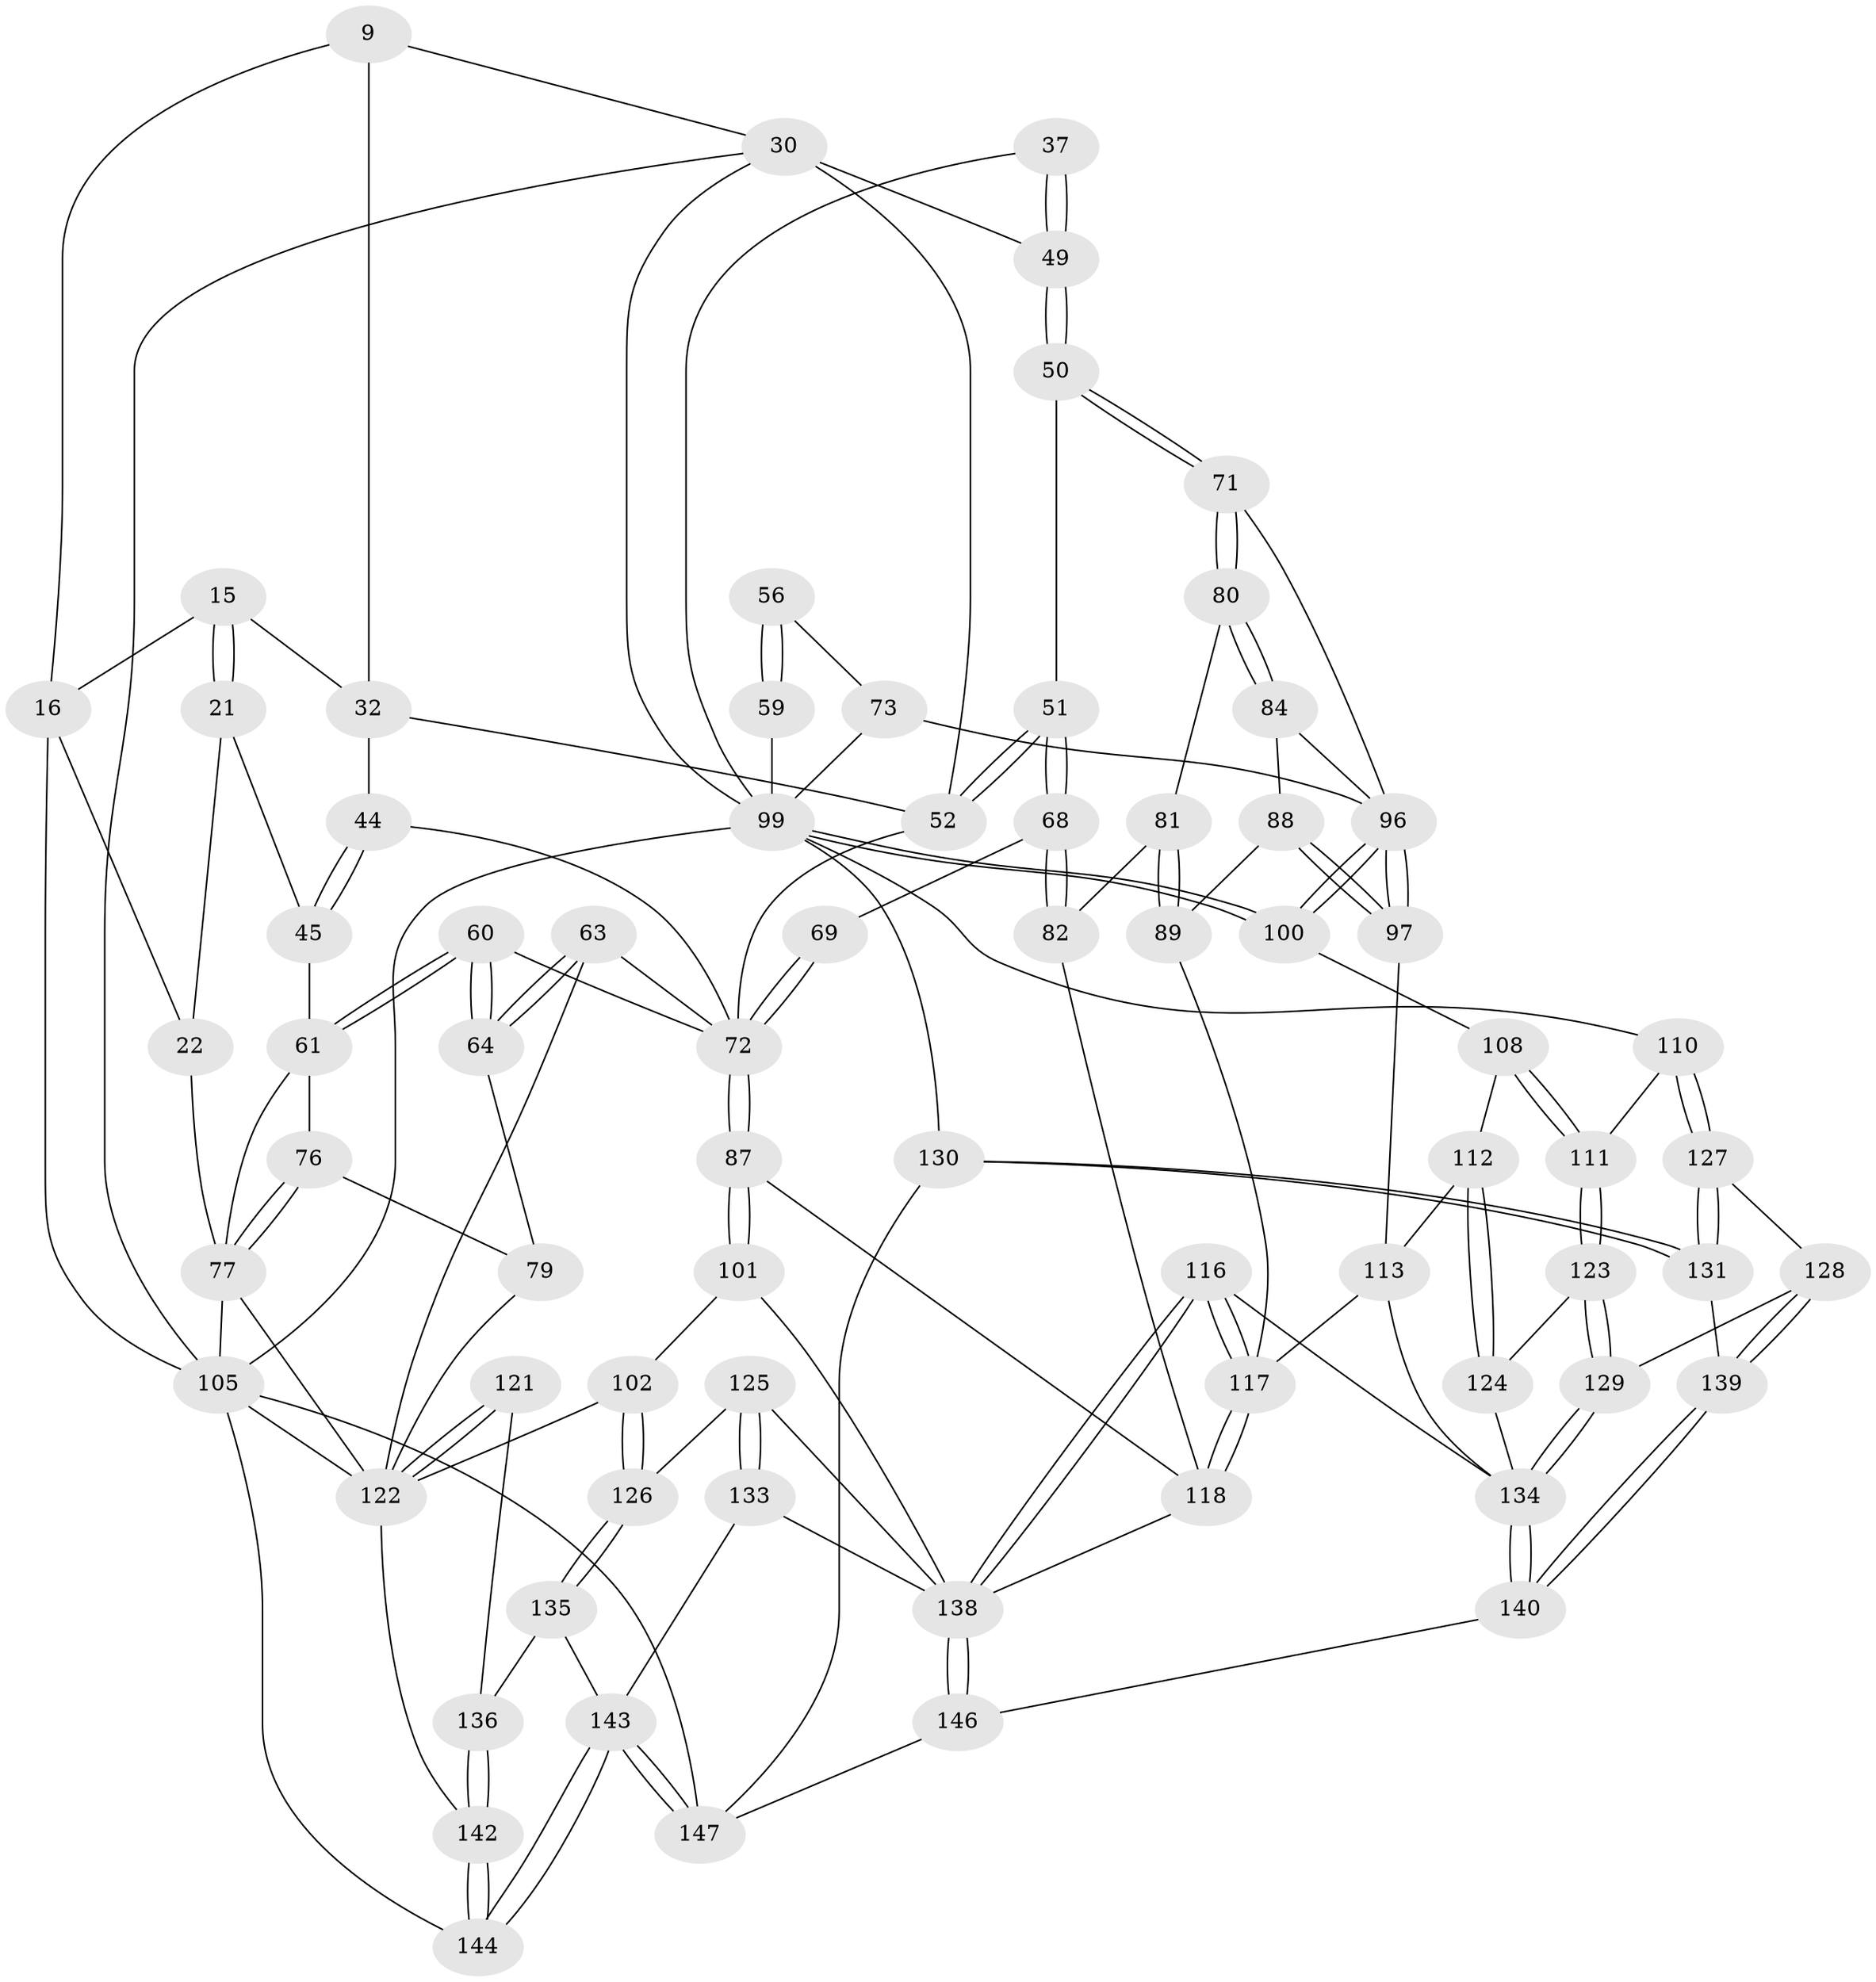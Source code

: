 // original degree distribution, {3: 0.013605442176870748, 4: 0.2108843537414966, 6: 0.19047619047619047, 5: 0.5850340136054422}
// Generated by graph-tools (version 1.1) at 2025/00/03/09/25 05:00:24]
// undirected, 73 vertices, 171 edges
graph export_dot {
graph [start="1"]
  node [color=gray90,style=filled];
  9 [pos="+0.3875286757625696+0.09376921957989275"];
  15 [pos="+0.1125105643738414+0.118345331959102",super="+14"];
  16 [pos="+0.09731199052971021+0.09589720806678802",super="+5+10"];
  21 [pos="+0.11303279908172523+0.13879429309903385"];
  22 [pos="+0.04766835155409308+0.173221525272783",super="+19"];
  30 [pos="+0.5589266372341539+0.2122739003653017",super="+8+7+13"];
  32 [pos="+0.3960855336897128+0.236228474765434",super="+18"];
  37 [pos="+0.7770177813851965+0.29733044622384663"];
  44 [pos="+0.27886153259716195+0.292292626718204",super="+43+23"];
  45 [pos="+0.23751366617642164+0.2859496213094133",super="+24+25"];
  49 [pos="+0.6199061333997326+0.3319137270284698",super="+34+33"];
  50 [pos="+0.6196998329648529+0.33337709044589564"];
  51 [pos="+0.5318217036632548+0.4101460757359416"];
  52 [pos="+0.4815612424271909+0.33524459436413057",super="+31"];
  56 [pos="+0.8820369178233257+0.3194144414838789"];
  59 [pos="+1+0.49823328126876465",super="+39+40"];
  60 [pos="+0.1435797967917773+0.38751636514580057",super="+48"];
  61 [pos="+0.11707773482919391+0.3647895234853264",super="+29+46"];
  63 [pos="+0.20967375729557922+0.48074851522652134"];
  64 [pos="+0.1845229176634819+0.46089951072899665"];
  68 [pos="+0.5247233869146448+0.43758402307066496"];
  69 [pos="+0.44033595565883055+0.444772702649266"];
  71 [pos="+0.6732796368627979+0.4193380819825095"];
  72 [pos="+0.3333140054603747+0.4975895158318894",super="+62+55+47+54"];
  73 [pos="+0.9004031713790543+0.4931994790792867",super="+58"];
  76 [pos="+0.04878796822474577+0.459373907462369",super="+75"];
  77 [pos="+0+0.4502624250065038",super="+27+26+20"];
  79 [pos="+0.08730427976074974+0.4979520875371513",super="+78"];
  80 [pos="+0.655150357655178+0.4487782975542811"];
  81 [pos="+0.6026514282358095+0.47348769113105843"];
  82 [pos="+0.5334838684436444+0.45169378952162426"];
  84 [pos="+0.6884166910766222+0.522121640109451"];
  87 [pos="+0.3549514979909096+0.5663499865849911"];
  88 [pos="+0.6460564539354794+0.5383467729213043"];
  89 [pos="+0.615968384069139+0.5390438063973276"];
  96 [pos="+0.7542652059720413+0.5721161472942784",super="+83+74+70"];
  97 [pos="+0.6755434666173479+0.6078945157480534"];
  99 [pos="+0.8628166551868288+0.6796998412285209",super="+67+41+38+12+36"];
  100 [pos="+0.762230163112703+0.5883775064581168"];
  101 [pos="+0.29044852645304714+0.6512390790155909"];
  102 [pos="+0.22872414614203415+0.6714725858061751"];
  105 [pos="+0+0.8821349634964492",super="+4"];
  108 [pos="+0.7309232958014901+0.6560872082897214"];
  110 [pos="+0.859966902038197+0.6849370191408932"];
  111 [pos="+0.7673710713584614+0.720882861807991"];
  112 [pos="+0.6773661061467233+0.6882589332563647",super="+109"];
  113 [pos="+0.6026926568753782+0.6717283729190997",super="+107+106"];
  116 [pos="+0.569463845468139+0.813450313127021"];
  117 [pos="+0.4970802218946594+0.7414870664036041",super="+92+91"];
  118 [pos="+0.4436016265632384+0.74159656934688",super="+86+85"];
  121 [pos="+0.1108354061335529+0.7127155519092945"];
  122 [pos="+0+0.7542489240849825",super="+104+103"];
  123 [pos="+0.743948225449802+0.740917620646271"];
  124 [pos="+0.6782523735713165+0.6977633393532667"];
  125 [pos="+0.3330869472764109+0.7392664070218316"];
  126 [pos="+0.2620167903633558+0.7789594470960456"];
  127 [pos="+0.8624685548149903+0.7429718172189135"];
  128 [pos="+0.7698234718923842+0.8065904919784717"];
  129 [pos="+0.7378489132279171+0.7752447362814814"];
  130 [pos="+1+0.9332826251384274"];
  131 [pos="+0.8891490699507789+0.8299404920408753"];
  133 [pos="+0.3083995367500413+0.8664136429794226"];
  134 [pos="+0.6208522289343319+0.835713702138369",super="+115+114"];
  135 [pos="+0.2440984440993586+0.833491979585256"];
  136 [pos="+0.14983336432327674+0.8084984461091648"];
  138 [pos="+0.4644267221229709+0.9265507062710909",super="+132+119+120"];
  139 [pos="+0.8061784678436792+0.8885009469356916"];
  140 [pos="+0.7413459186646396+1"];
  142 [pos="+0.10947481058701161+0.90718550106182"];
  143 [pos="+0.21349985616416076+1",super="+137"];
  144 [pos="+0.1142090645458452+0.969609637011527"];
  146 [pos="+0.4661160688131262+1",super="+145"];
  147 [pos="+0.23017279061822055+1",super="+141"];
  9 -- 16;
  9 -- 30;
  9 -- 32;
  15 -- 16 [weight=2];
  15 -- 21;
  15 -- 21;
  15 -- 32;
  16 -- 105;
  16 -- 22;
  21 -- 22;
  21 -- 45;
  22 -- 77 [weight=2];
  30 -- 49 [weight=2];
  30 -- 105;
  30 -- 99;
  30 -- 52;
  32 -- 44 [weight=2];
  32 -- 52;
  37 -- 49 [weight=2];
  37 -- 49;
  37 -- 99;
  44 -- 45 [weight=2];
  44 -- 45;
  44 -- 72 [weight=2];
  45 -- 61 [weight=2];
  49 -- 50;
  49 -- 50;
  50 -- 51;
  50 -- 71;
  50 -- 71;
  51 -- 52;
  51 -- 52;
  51 -- 68;
  51 -- 68;
  52 -- 72;
  56 -- 59 [weight=2];
  56 -- 59;
  56 -- 73;
  59 -- 99 [weight=3];
  60 -- 61 [weight=2];
  60 -- 61;
  60 -- 64;
  60 -- 64;
  60 -- 72;
  61 -- 77;
  61 -- 76;
  63 -- 64;
  63 -- 64;
  63 -- 72;
  63 -- 122;
  64 -- 79;
  68 -- 69;
  68 -- 82;
  68 -- 82;
  69 -- 72 [weight=2];
  69 -- 72;
  71 -- 80;
  71 -- 80;
  71 -- 96;
  72 -- 87;
  72 -- 87;
  73 -- 99 [weight=2];
  73 -- 96 [weight=2];
  76 -- 77;
  76 -- 77;
  76 -- 79 [weight=2];
  77 -- 105;
  77 -- 122;
  79 -- 122;
  80 -- 81;
  80 -- 84;
  80 -- 84;
  81 -- 82;
  81 -- 89;
  81 -- 89;
  82 -- 118;
  84 -- 88;
  84 -- 96;
  87 -- 101;
  87 -- 101;
  87 -- 118;
  88 -- 89;
  88 -- 97;
  88 -- 97;
  89 -- 117;
  96 -- 97;
  96 -- 97;
  96 -- 100;
  96 -- 100;
  97 -- 113;
  99 -- 100;
  99 -- 100;
  99 -- 110;
  99 -- 130;
  99 -- 105 [weight=2];
  100 -- 108;
  101 -- 102;
  101 -- 138;
  102 -- 126;
  102 -- 126;
  102 -- 122;
  105 -- 144;
  105 -- 147 [weight=2];
  105 -- 122;
  108 -- 111;
  108 -- 111;
  108 -- 112;
  110 -- 111;
  110 -- 127;
  110 -- 127;
  111 -- 123;
  111 -- 123;
  112 -- 113 [weight=2];
  112 -- 124;
  112 -- 124;
  113 -- 117 [weight=2];
  113 -- 134;
  116 -- 117;
  116 -- 117;
  116 -- 138;
  116 -- 138;
  116 -- 134;
  117 -- 118 [weight=2];
  117 -- 118;
  118 -- 138;
  121 -- 122 [weight=2];
  121 -- 122;
  121 -- 136;
  122 -- 142;
  123 -- 124;
  123 -- 129;
  123 -- 129;
  124 -- 134;
  125 -- 126;
  125 -- 133;
  125 -- 133;
  125 -- 138;
  126 -- 135;
  126 -- 135;
  127 -- 128;
  127 -- 131;
  127 -- 131;
  128 -- 129;
  128 -- 139;
  128 -- 139;
  129 -- 134;
  129 -- 134;
  130 -- 131;
  130 -- 131;
  130 -- 147;
  131 -- 139;
  133 -- 138;
  133 -- 143;
  134 -- 140;
  134 -- 140;
  135 -- 136;
  135 -- 143;
  136 -- 142;
  136 -- 142;
  138 -- 146;
  138 -- 146;
  139 -- 140;
  139 -- 140;
  140 -- 146;
  142 -- 144;
  142 -- 144;
  143 -- 144;
  143 -- 144;
  143 -- 147;
  143 -- 147;
  146 -- 147 [weight=2];
}
